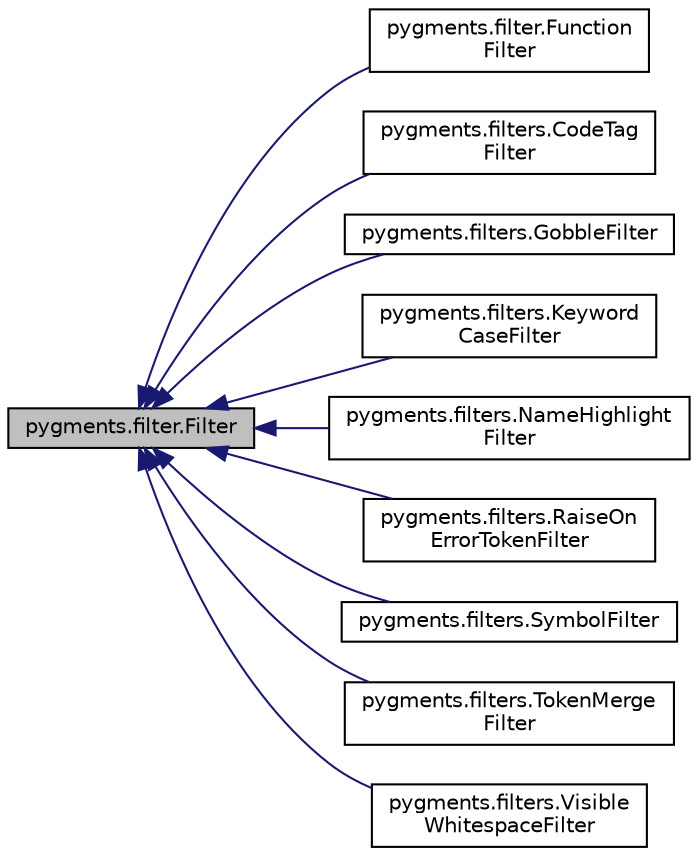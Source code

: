 digraph "pygments.filter.Filter"
{
 // LATEX_PDF_SIZE
  edge [fontname="Helvetica",fontsize="10",labelfontname="Helvetica",labelfontsize="10"];
  node [fontname="Helvetica",fontsize="10",shape=record];
  rankdir="LR";
  Node1 [label="pygments.filter.Filter",height=0.2,width=0.4,color="black", fillcolor="grey75", style="filled", fontcolor="black",tooltip=" "];
  Node1 -> Node2 [dir="back",color="midnightblue",fontsize="10",style="solid",fontname="Helvetica"];
  Node2 [label="pygments.filter.Function\lFilter",height=0.2,width=0.4,color="black", fillcolor="white", style="filled",URL="$classpygments_1_1filter_1_1FunctionFilter.html",tooltip=" "];
  Node1 -> Node3 [dir="back",color="midnightblue",fontsize="10",style="solid",fontname="Helvetica"];
  Node3 [label="pygments.filters.CodeTag\lFilter",height=0.2,width=0.4,color="black", fillcolor="white", style="filled",URL="$classpygments_1_1filters_1_1CodeTagFilter.html",tooltip=" "];
  Node1 -> Node4 [dir="back",color="midnightblue",fontsize="10",style="solid",fontname="Helvetica"];
  Node4 [label="pygments.filters.GobbleFilter",height=0.2,width=0.4,color="black", fillcolor="white", style="filled",URL="$classpygments_1_1filters_1_1GobbleFilter.html",tooltip=" "];
  Node1 -> Node5 [dir="back",color="midnightblue",fontsize="10",style="solid",fontname="Helvetica"];
  Node5 [label="pygments.filters.Keyword\lCaseFilter",height=0.2,width=0.4,color="black", fillcolor="white", style="filled",URL="$classpygments_1_1filters_1_1KeywordCaseFilter.html",tooltip=" "];
  Node1 -> Node6 [dir="back",color="midnightblue",fontsize="10",style="solid",fontname="Helvetica"];
  Node6 [label="pygments.filters.NameHighlight\lFilter",height=0.2,width=0.4,color="black", fillcolor="white", style="filled",URL="$classpygments_1_1filters_1_1NameHighlightFilter.html",tooltip=" "];
  Node1 -> Node7 [dir="back",color="midnightblue",fontsize="10",style="solid",fontname="Helvetica"];
  Node7 [label="pygments.filters.RaiseOn\lErrorTokenFilter",height=0.2,width=0.4,color="black", fillcolor="white", style="filled",URL="$classpygments_1_1filters_1_1RaiseOnErrorTokenFilter.html",tooltip=" "];
  Node1 -> Node8 [dir="back",color="midnightblue",fontsize="10",style="solid",fontname="Helvetica"];
  Node8 [label="pygments.filters.SymbolFilter",height=0.2,width=0.4,color="black", fillcolor="white", style="filled",URL="$classpygments_1_1filters_1_1SymbolFilter.html",tooltip=" "];
  Node1 -> Node9 [dir="back",color="midnightblue",fontsize="10",style="solid",fontname="Helvetica"];
  Node9 [label="pygments.filters.TokenMerge\lFilter",height=0.2,width=0.4,color="black", fillcolor="white", style="filled",URL="$classpygments_1_1filters_1_1TokenMergeFilter.html",tooltip=" "];
  Node1 -> Node10 [dir="back",color="midnightblue",fontsize="10",style="solid",fontname="Helvetica"];
  Node10 [label="pygments.filters.Visible\lWhitespaceFilter",height=0.2,width=0.4,color="black", fillcolor="white", style="filled",URL="$classpygments_1_1filters_1_1VisibleWhitespaceFilter.html",tooltip=" "];
}
